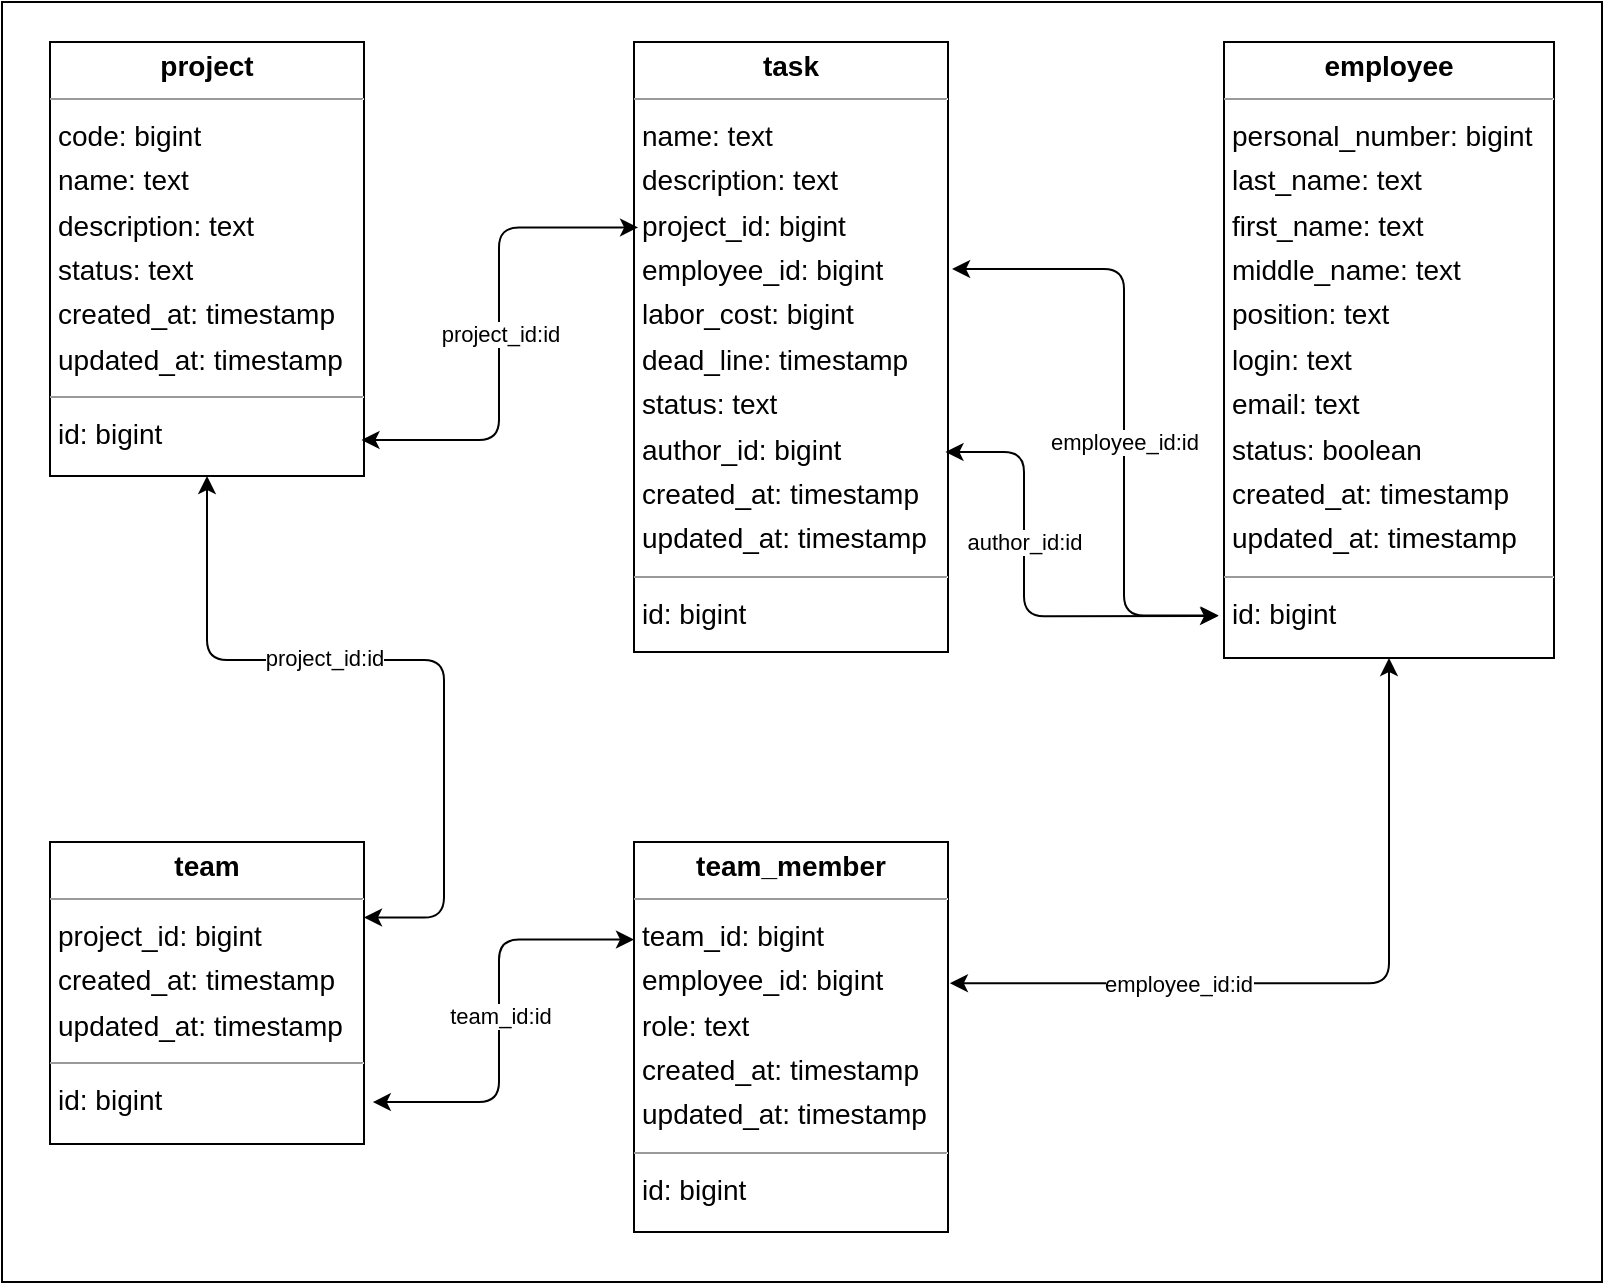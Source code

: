 <mxfile version="21.3.2" type="device">
  <diagram id="Hyly7OWabp9oxFHQT8RO" name="Страница 1">
    <mxGraphModel dx="1444" dy="796" grid="1" gridSize="10" guides="1" tooltips="1" connect="1" arrows="1" fold="1" page="1" pageScale="1" pageWidth="827" pageHeight="1169" background="none" math="0" shadow="0">
      <root>
        <mxCell id="0" />
        <mxCell id="1" parent="0" />
        <mxCell id="_BKZxQW5v_bd1D3gg7fW-22" value="" style="rounded=0;whiteSpace=wrap;html=1;" parent="1" vertex="1">
          <mxGeometry x="14" y="10" width="800" height="640" as="geometry" />
        </mxCell>
        <mxCell id="node0" value="&lt;p style=&quot;margin:0px;margin-top:4px;text-align:center;&quot;&gt;&lt;b&gt;employee&lt;/b&gt;&lt;/p&gt;&lt;hr size=&quot;1&quot;/&gt;&lt;p style=&quot;margin:0 0 0 4px;line-height:1.6;&quot;&gt; personal_number: bigint&lt;br/&gt; last_name: text&lt;br/&gt; first_name: text&lt;br/&gt; middle_name: text&lt;br/&gt; position: text&lt;br/&gt; login: text&lt;br/&gt; email: text&lt;br/&gt; status: boolean&lt;br/&gt; created_at: timestamp&lt;br/&gt; updated_at: timestamp&lt;/p&gt;&lt;hr size=&quot;1&quot;/&gt;&lt;p style=&quot;margin:0 0 0 4px;line-height:1.6;&quot;&gt; id: bigint&lt;/p&gt;" style="verticalAlign=top;align=left;overflow=fill;fontSize=14;fontFamily=Helvetica;html=1;rounded=0;shadow=0;comic=0;labelBackgroundColor=none;strokeWidth=1;" parent="1" vertex="1">
          <mxGeometry x="625" y="30" width="165" height="308" as="geometry" />
        </mxCell>
        <mxCell id="node4" value="&lt;p style=&quot;margin:0px;margin-top:4px;text-align:center;&quot;&gt;&lt;b&gt;project&lt;/b&gt;&lt;/p&gt;&lt;hr size=&quot;1&quot;/&gt;&lt;p style=&quot;margin:0 0 0 4px;line-height:1.6;&quot;&gt; code: bigint&lt;br/&gt; name: text&lt;br/&gt; description: text&lt;br/&gt; status: text&lt;br/&gt; created_at: timestamp&lt;br/&gt; updated_at: timestamp&lt;/p&gt;&lt;hr size=&quot;1&quot;/&gt;&lt;p style=&quot;margin:0 0 0 4px;line-height:1.6;&quot;&gt; id: bigint&lt;/p&gt;" style="verticalAlign=top;align=left;overflow=fill;fontSize=14;fontFamily=Helvetica;html=1;rounded=0;shadow=0;comic=0;labelBackgroundColor=none;strokeWidth=1;" parent="1" vertex="1">
          <mxGeometry x="38" y="30" width="157" height="217" as="geometry" />
        </mxCell>
        <mxCell id="node1" value="&lt;p style=&quot;margin:0px;margin-top:4px;text-align:center;&quot;&gt;&lt;b&gt;task&lt;/b&gt;&lt;/p&gt;&lt;hr size=&quot;1&quot;/&gt;&lt;p style=&quot;margin:0 0 0 4px;line-height:1.6;&quot;&gt; name: text&lt;br/&gt; description: text&lt;br/&gt; project_id: bigint&lt;br/&gt; employee_id: bigint&lt;br/&gt; labor_cost: bigint&lt;br/&gt; dead_line: timestamp&lt;br/&gt; status: text&lt;br/&gt; author_id: bigint&lt;br/&gt; created_at: timestamp&lt;br/&gt; updated_at: timestamp&lt;/p&gt;&lt;hr size=&quot;1&quot;/&gt;&lt;p style=&quot;margin:0 0 0 4px;line-height:1.6;&quot;&gt; id: bigint&lt;/p&gt;" style="verticalAlign=top;align=left;overflow=fill;fontSize=14;fontFamily=Helvetica;html=1;rounded=0;shadow=0;comic=0;labelBackgroundColor=none;strokeWidth=1;" parent="1" vertex="1">
          <mxGeometry x="330" y="30" width="157" height="305" as="geometry" />
        </mxCell>
        <mxCell id="node3" value="&lt;p style=&quot;margin:0px;margin-top:4px;text-align:center;&quot;&gt;&lt;b&gt;team&lt;/b&gt;&lt;/p&gt;&lt;hr size=&quot;1&quot;/&gt;&lt;p style=&quot;margin:0 0 0 4px;line-height:1.6;&quot;&gt; project_id: bigint&lt;br/&gt; created_at: timestamp&lt;br/&gt; updated_at: timestamp&lt;/p&gt;&lt;hr size=&quot;1&quot;/&gt;&lt;p style=&quot;margin:0 0 0 4px;line-height:1.6;&quot;&gt; id: bigint&lt;/p&gt;" style="verticalAlign=top;align=left;overflow=fill;fontSize=14;fontFamily=Helvetica;html=1;rounded=0;shadow=0;comic=0;labelBackgroundColor=none;strokeWidth=1;" parent="1" vertex="1">
          <mxGeometry x="38" y="430" width="157" height="151" as="geometry" />
        </mxCell>
        <mxCell id="node2" value="&lt;p style=&quot;margin:0px;margin-top:4px;text-align:center;&quot;&gt;&lt;b&gt;team_member&lt;/b&gt;&lt;/p&gt;&lt;hr size=&quot;1&quot;/&gt;&lt;p style=&quot;margin:0 0 0 4px;line-height:1.6;&quot;&gt; team_id: bigint&lt;br/&gt; employee_id: bigint&lt;br/&gt; role: text&lt;br/&gt; created_at: timestamp&lt;br/&gt; updated_at: timestamp&lt;/p&gt;&lt;hr size=&quot;1&quot;/&gt;&lt;p style=&quot;margin:0 0 0 4px;line-height:1.6;&quot;&gt; id: bigint&lt;/p&gt;" style="verticalAlign=top;align=left;overflow=fill;fontSize=14;fontFamily=Helvetica;html=1;rounded=0;shadow=0;comic=0;labelBackgroundColor=none;strokeWidth=1;" parent="1" vertex="1">
          <mxGeometry x="330" y="430" width="157" height="195" as="geometry" />
        </mxCell>
        <mxCell id="_BKZxQW5v_bd1D3gg7fW-1" value="" style="endArrow=classic;html=1;rounded=1;startArrow=classic;startFill=1;entryX=0.013;entryY=0.304;entryDx=0;entryDy=0;edgeStyle=orthogonalEdgeStyle;entryPerimeter=0;exitX=0.992;exitY=0.917;exitDx=0;exitDy=0;exitPerimeter=0;" parent="1" source="node4" target="node1" edge="1">
          <mxGeometry relative="1" as="geometry">
            <mxPoint x="205" y="280" as="sourcePoint" />
            <mxPoint x="305" y="280" as="targetPoint" />
          </mxGeometry>
        </mxCell>
        <mxCell id="_BKZxQW5v_bd1D3gg7fW-2" value="project_id:id" style="edgeLabel;resizable=0;html=1;align=center;verticalAlign=middle;" parent="_BKZxQW5v_bd1D3gg7fW-1" connectable="0" vertex="1">
          <mxGeometry relative="1" as="geometry" />
        </mxCell>
        <mxCell id="_BKZxQW5v_bd1D3gg7fW-3" value="" style="endArrow=classic;html=1;rounded=1;startArrow=classic;startFill=1;edgeStyle=orthogonalEdgeStyle;entryX=-0.016;entryY=0.931;entryDx=0;entryDy=0;entryPerimeter=0;exitX=1.013;exitY=0.372;exitDx=0;exitDy=0;exitPerimeter=0;" parent="1" source="node1" target="node0" edge="1">
          <mxGeometry relative="1" as="geometry">
            <mxPoint x="495" y="220" as="sourcePoint" />
            <mxPoint x="595" y="220" as="targetPoint" />
            <Array as="points">
              <mxPoint x="575" y="144" />
              <mxPoint x="575" y="317" />
            </Array>
          </mxGeometry>
        </mxCell>
        <mxCell id="_BKZxQW5v_bd1D3gg7fW-4" value="employee_id:id" style="edgeLabel;resizable=0;html=1;align=center;verticalAlign=middle;" parent="_BKZxQW5v_bd1D3gg7fW-3" connectable="0" vertex="1">
          <mxGeometry relative="1" as="geometry">
            <mxPoint y="19" as="offset" />
          </mxGeometry>
        </mxCell>
        <mxCell id="_BKZxQW5v_bd1D3gg7fW-5" value="" style="endArrow=classic;html=1;rounded=1;startArrow=classic;startFill=1;edgeStyle=orthogonalEdgeStyle;exitX=0.992;exitY=0.672;exitDx=0;exitDy=0;exitPerimeter=0;entryX=-0.018;entryY=0.932;entryDx=0;entryDy=0;entryPerimeter=0;" parent="1" source="node1" target="node0" edge="1">
          <mxGeometry relative="1" as="geometry">
            <mxPoint x="505" y="370.05" as="sourcePoint" />
            <mxPoint x="605" y="370.0" as="targetPoint" />
            <Array as="points">
              <mxPoint x="525" y="235" />
              <mxPoint x="525" y="317" />
            </Array>
          </mxGeometry>
        </mxCell>
        <mxCell id="_BKZxQW5v_bd1D3gg7fW-6" value="author_id:id" style="edgeLabel;resizable=0;html=1;align=center;verticalAlign=middle;" parent="_BKZxQW5v_bd1D3gg7fW-5" connectable="0" vertex="1">
          <mxGeometry relative="1" as="geometry">
            <mxPoint y="-25" as="offset" />
          </mxGeometry>
        </mxCell>
        <mxCell id="_BKZxQW5v_bd1D3gg7fW-13" value="" style="endArrow=classic;html=1;rounded=1;startArrow=classic;startFill=1;edgeStyle=orthogonalEdgeStyle;exitX=1.006;exitY=0.362;exitDx=0;exitDy=0;exitPerimeter=0;entryX=0.5;entryY=1;entryDx=0;entryDy=0;" parent="1" source="node2" target="node0" edge="1">
          <mxGeometry relative="1" as="geometry">
            <mxPoint x="535" y="420" as="sourcePoint" />
            <mxPoint x="635" y="420" as="targetPoint" />
          </mxGeometry>
        </mxCell>
        <mxCell id="_BKZxQW5v_bd1D3gg7fW-14" value="employee_id:id" style="edgeLabel;resizable=0;html=1;align=center;verticalAlign=middle;" parent="_BKZxQW5v_bd1D3gg7fW-13" connectable="0" vertex="1">
          <mxGeometry relative="1" as="geometry">
            <mxPoint x="-77" as="offset" />
          </mxGeometry>
        </mxCell>
        <mxCell id="_BKZxQW5v_bd1D3gg7fW-16" value="" style="endArrow=classic;html=1;rounded=1;startArrow=classic;startFill=1;edgeStyle=orthogonalEdgeStyle;entryX=0;entryY=0.25;entryDx=0;entryDy=0;exitX=1.028;exitY=0.861;exitDx=0;exitDy=0;exitPerimeter=0;" parent="1" source="node3" target="node2" edge="1">
          <mxGeometry relative="1" as="geometry">
            <mxPoint x="175" y="660" as="sourcePoint" />
            <mxPoint x="275" y="660" as="targetPoint" />
          </mxGeometry>
        </mxCell>
        <mxCell id="_BKZxQW5v_bd1D3gg7fW-17" value="team_id:id" style="edgeLabel;resizable=0;html=1;align=center;verticalAlign=middle;" parent="_BKZxQW5v_bd1D3gg7fW-16" connectable="0" vertex="1">
          <mxGeometry relative="1" as="geometry" />
        </mxCell>
        <mxCell id="_BKZxQW5v_bd1D3gg7fW-18" value="" style="endArrow=classic;html=1;rounded=1;startArrow=classic;startFill=1;edgeStyle=orthogonalEdgeStyle;entryX=1;entryY=0.25;entryDx=0;entryDy=0;exitX=0.5;exitY=1;exitDx=0;exitDy=0;" parent="1" source="node4" target="node3" edge="1">
          <mxGeometry relative="1" as="geometry">
            <mxPoint x="45" y="320" as="sourcePoint" />
            <mxPoint x="145" y="320" as="targetPoint" />
            <Array as="points">
              <mxPoint x="117" y="339" />
              <mxPoint x="235" y="339" />
              <mxPoint x="235" y="468" />
            </Array>
          </mxGeometry>
        </mxCell>
        <mxCell id="_BKZxQW5v_bd1D3gg7fW-19" value="project_id:id" style="edgeLabel;resizable=0;html=1;align=center;verticalAlign=middle;" parent="_BKZxQW5v_bd1D3gg7fW-18" connectable="0" vertex="1">
          <mxGeometry relative="1" as="geometry">
            <mxPoint x="-39" y="-1" as="offset" />
          </mxGeometry>
        </mxCell>
      </root>
    </mxGraphModel>
  </diagram>
</mxfile>
